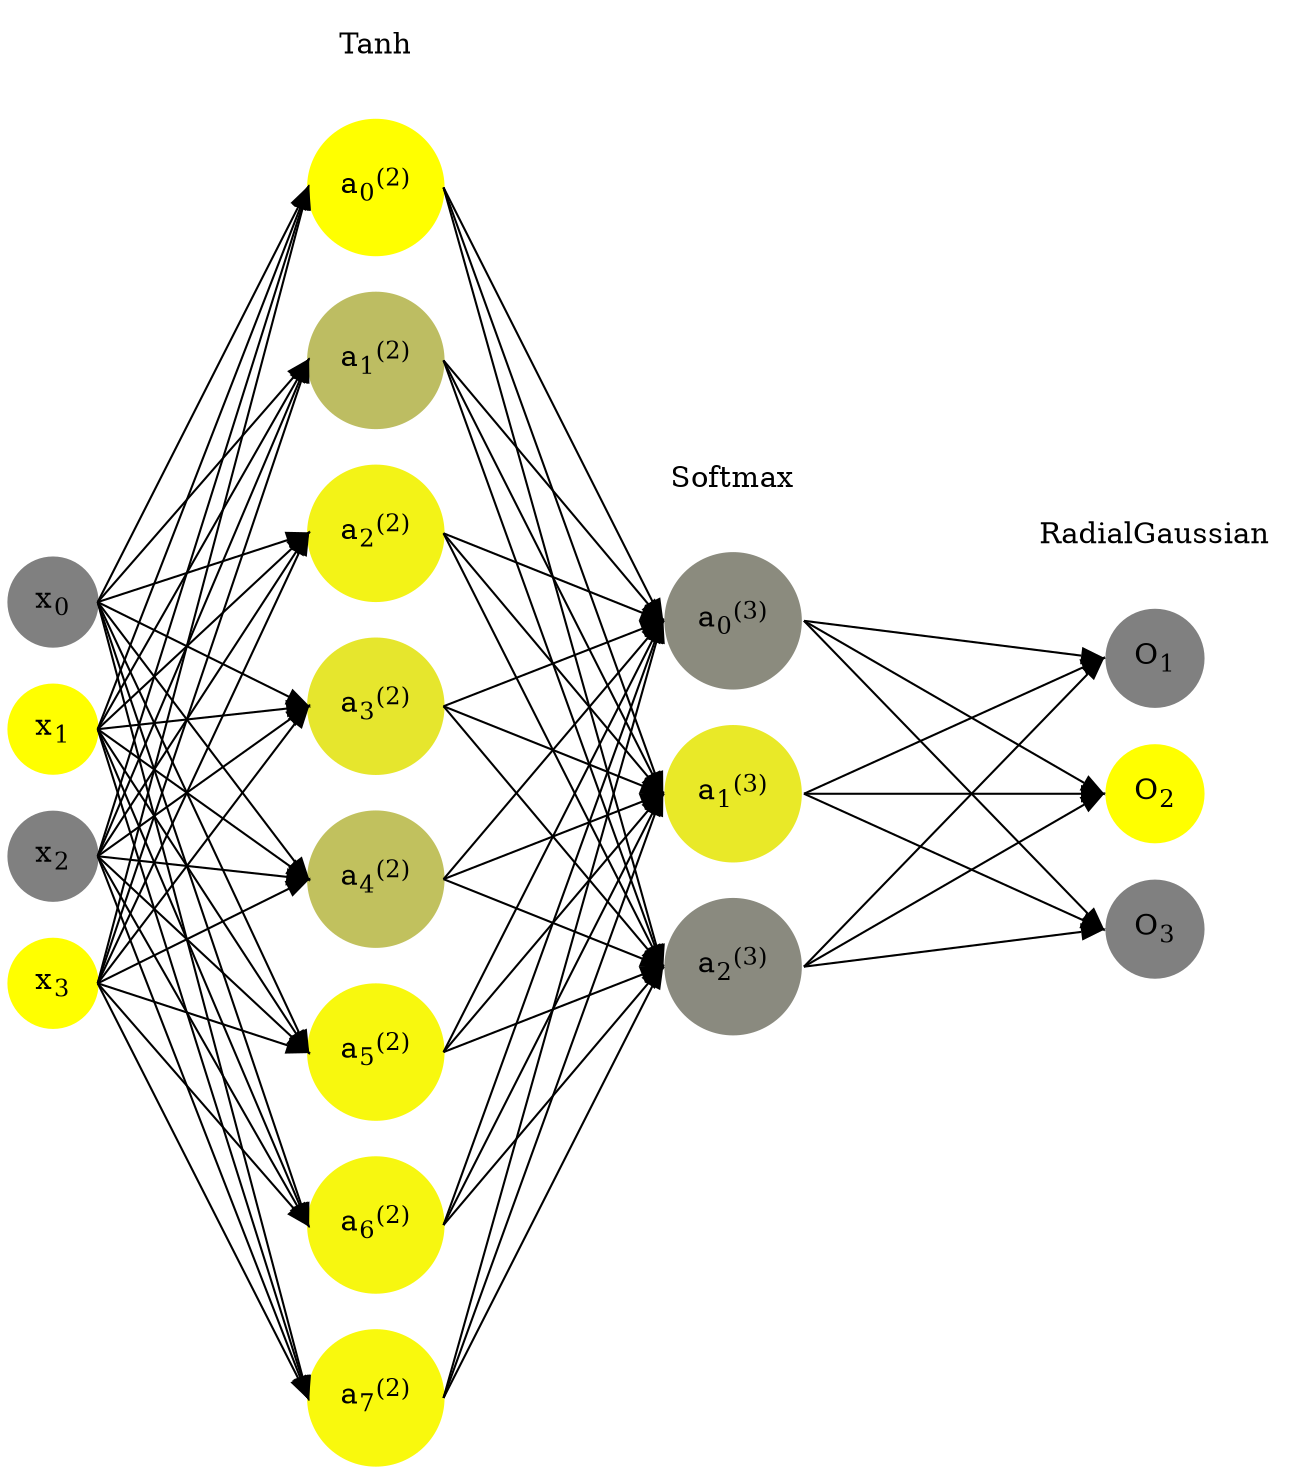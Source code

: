 digraph G {
	rankdir = LR;
	splines=false;
	edge[style=invis];
	ranksep= 1.4;
	{
	node [shape=circle, color="0.1667, 0.0, 0.5", style=filled, fillcolor="0.1667, 0.0, 0.5"];
	x0 [label=<x<sub>0</sub>>];
	}
	{
	node [shape=circle, color="0.1667, 1.0, 1.0", style=filled, fillcolor="0.1667, 1.0, 1.0"];
	x1 [label=<x<sub>1</sub>>];
	}
	{
	node [shape=circle, color="0.1667, 0.0, 0.5", style=filled, fillcolor="0.1667, 0.0, 0.5"];
	x2 [label=<x<sub>2</sub>>];
	}
	{
	node [shape=circle, color="0.1667, 1.0, 1.0", style=filled, fillcolor="0.1667, 1.0, 1.0"];
	x3 [label=<x<sub>3</sub>>];
	}
	{
	node [shape=circle, color="0.1667, 0.997550, 0.998775", style=filled, fillcolor="0.1667, 0.997550, 0.998775"];
	a02 [label=<a<sub>0</sub><sup>(2)</sup>>];
	}
	{
	node [shape=circle, color="0.1667, 0.477338, 0.738669", style=filled, fillcolor="0.1667, 0.477338, 0.738669"];
	a12 [label=<a<sub>1</sub><sup>(2)</sup>>];
	}
	{
	node [shape=circle, color="0.1667, 0.905502, 0.952751", style=filled, fillcolor="0.1667, 0.905502, 0.952751"];
	a22 [label=<a<sub>2</sub><sup>(2)</sup>>];
	}
	{
	node [shape=circle, color="0.1667, 0.803531, 0.901766", style=filled, fillcolor="0.1667, 0.803531, 0.901766"];
	a32 [label=<a<sub>3</sub><sup>(2)</sup>>];
	}
	{
	node [shape=circle, color="0.1667, 0.513757, 0.756878", style=filled, fillcolor="0.1667, 0.513757, 0.756878"];
	a42 [label=<a<sub>4</sub><sup>(2)</sup>>];
	}
	{
	node [shape=circle, color="0.1667, 0.942852, 0.971426", style=filled, fillcolor="0.1667, 0.942852, 0.971426"];
	a52 [label=<a<sub>5</sub><sup>(2)</sup>>];
	}
	{
	node [shape=circle, color="0.1667, 0.934878, 0.967439", style=filled, fillcolor="0.1667, 0.934878, 0.967439"];
	a62 [label=<a<sub>6</sub><sup>(2)</sup>>];
	}
	{
	node [shape=circle, color="0.1667, 0.945807, 0.972904", style=filled, fillcolor="0.1667, 0.945807, 0.972904"];
	a72 [label=<a<sub>7</sub><sup>(2)</sup>>];
	}
	{
	node [shape=circle, color="0.1667, 0.093671, 0.546836", style=filled, fillcolor="0.1667, 0.093671, 0.546836"];
	a03 [label=<a<sub>0</sub><sup>(3)</sup>>];
	}
	{
	node [shape=circle, color="0.1667, 0.826173, 0.913087", style=filled, fillcolor="0.1667, 0.826173, 0.913087"];
	a13 [label=<a<sub>1</sub><sup>(3)</sup>>];
	}
	{
	node [shape=circle, color="0.1667, 0.080156, 0.540078", style=filled, fillcolor="0.1667, 0.080156, 0.540078"];
	a23 [label=<a<sub>2</sub><sup>(3)</sup>>];
	}
	{
	node [shape=circle, color="0.1667, 0.0, 0.5", style=filled, fillcolor="0.1667, 0.0, 0.5"];
	O1 [label=<O<sub>1</sub>>];
	}
	{
	node [shape=circle, color="0.1667, 1.0, 1.0", style=filled, fillcolor="0.1667, 1.0, 1.0"];
	O2 [label=<O<sub>2</sub>>];
	}
	{
	node [shape=circle, color="0.1667, 0.0, 0.5", style=filled, fillcolor="0.1667, 0.0, 0.5"];
	O3 [label=<O<sub>3</sub>>];
	}
	{
	rank=same;
	x0->x1->x2->x3;
	}
	{
	rank=same;
	a02->a12->a22->a32->a42->a52->a62->a72;
	}
	{
	rank=same;
	a03->a13->a23;
	}
	{
	rank=same;
	O1->O2->O3;
	}
	l1 [shape=plaintext,label="Tanh"];
	l1->a02;
	{rank=same; l1;a02};
	l2 [shape=plaintext,label="Softmax"];
	l2->a03;
	{rank=same; l2;a03};
	l3 [shape=plaintext,label="RadialGaussian"];
	l3->O1;
	{rank=same; l3;O1};
edge[style=solid, tailport=e, headport=w];
	{x0;x1;x2;x3} -> {a02;a12;a22;a32;a42;a52;a62;a72};
	{a02;a12;a22;a32;a42;a52;a62;a72} -> {a03;a13;a23};
	{a03;a13;a23} -> {O1,O2,O3};
}